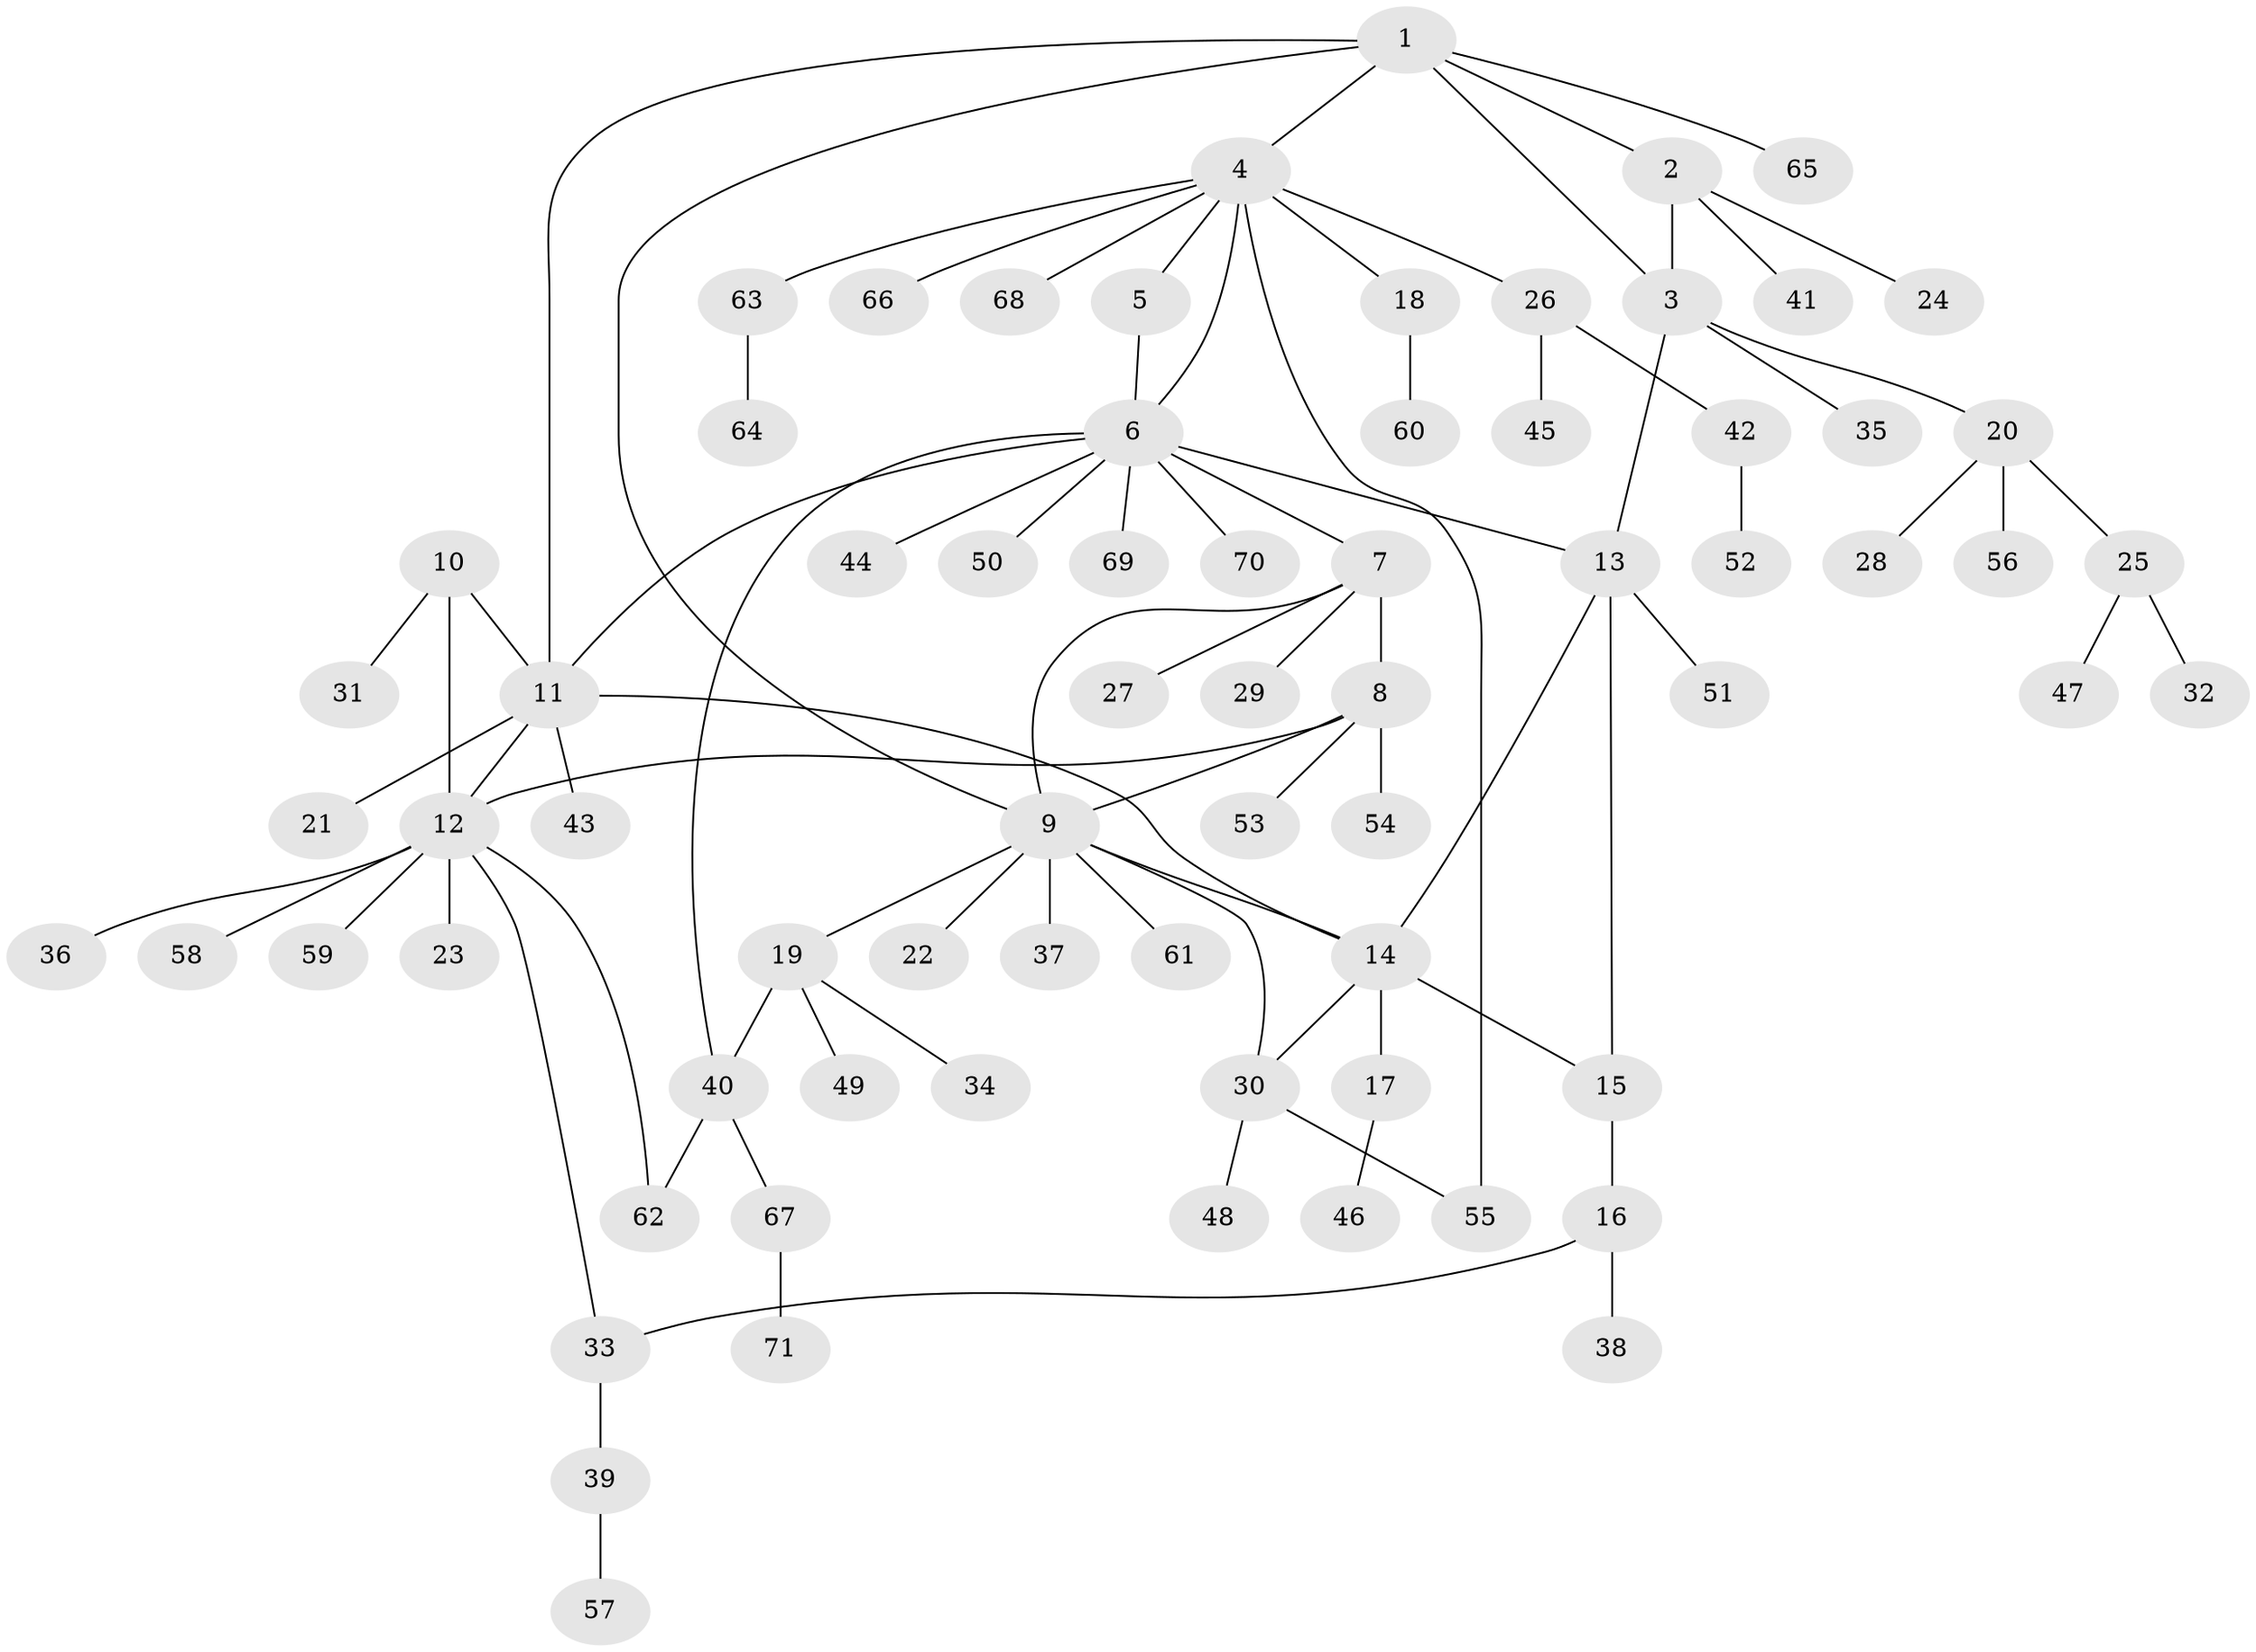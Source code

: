 // Generated by graph-tools (version 1.1) at 2025/55/03/09/25 04:55:12]
// undirected, 71 vertices, 86 edges
graph export_dot {
graph [start="1"]
  node [color=gray90,style=filled];
  1;
  2;
  3;
  4;
  5;
  6;
  7;
  8;
  9;
  10;
  11;
  12;
  13;
  14;
  15;
  16;
  17;
  18;
  19;
  20;
  21;
  22;
  23;
  24;
  25;
  26;
  27;
  28;
  29;
  30;
  31;
  32;
  33;
  34;
  35;
  36;
  37;
  38;
  39;
  40;
  41;
  42;
  43;
  44;
  45;
  46;
  47;
  48;
  49;
  50;
  51;
  52;
  53;
  54;
  55;
  56;
  57;
  58;
  59;
  60;
  61;
  62;
  63;
  64;
  65;
  66;
  67;
  68;
  69;
  70;
  71;
  1 -- 2;
  1 -- 3;
  1 -- 4;
  1 -- 9;
  1 -- 11;
  1 -- 65;
  2 -- 3;
  2 -- 24;
  2 -- 41;
  3 -- 13;
  3 -- 20;
  3 -- 35;
  4 -- 5;
  4 -- 6;
  4 -- 18;
  4 -- 26;
  4 -- 55;
  4 -- 63;
  4 -- 66;
  4 -- 68;
  5 -- 6;
  6 -- 7;
  6 -- 11;
  6 -- 13;
  6 -- 40;
  6 -- 44;
  6 -- 50;
  6 -- 69;
  6 -- 70;
  7 -- 8;
  7 -- 9;
  7 -- 27;
  7 -- 29;
  8 -- 9;
  8 -- 12;
  8 -- 53;
  8 -- 54;
  9 -- 14;
  9 -- 19;
  9 -- 22;
  9 -- 30;
  9 -- 37;
  9 -- 61;
  10 -- 11;
  10 -- 12;
  10 -- 31;
  11 -- 12;
  11 -- 14;
  11 -- 21;
  11 -- 43;
  12 -- 23;
  12 -- 33;
  12 -- 36;
  12 -- 58;
  12 -- 59;
  12 -- 62;
  13 -- 14;
  13 -- 15;
  13 -- 51;
  14 -- 15;
  14 -- 17;
  14 -- 30;
  15 -- 16;
  16 -- 33;
  16 -- 38;
  17 -- 46;
  18 -- 60;
  19 -- 34;
  19 -- 40;
  19 -- 49;
  20 -- 25;
  20 -- 28;
  20 -- 56;
  25 -- 32;
  25 -- 47;
  26 -- 42;
  26 -- 45;
  30 -- 48;
  30 -- 55;
  33 -- 39;
  39 -- 57;
  40 -- 62;
  40 -- 67;
  42 -- 52;
  63 -- 64;
  67 -- 71;
}
